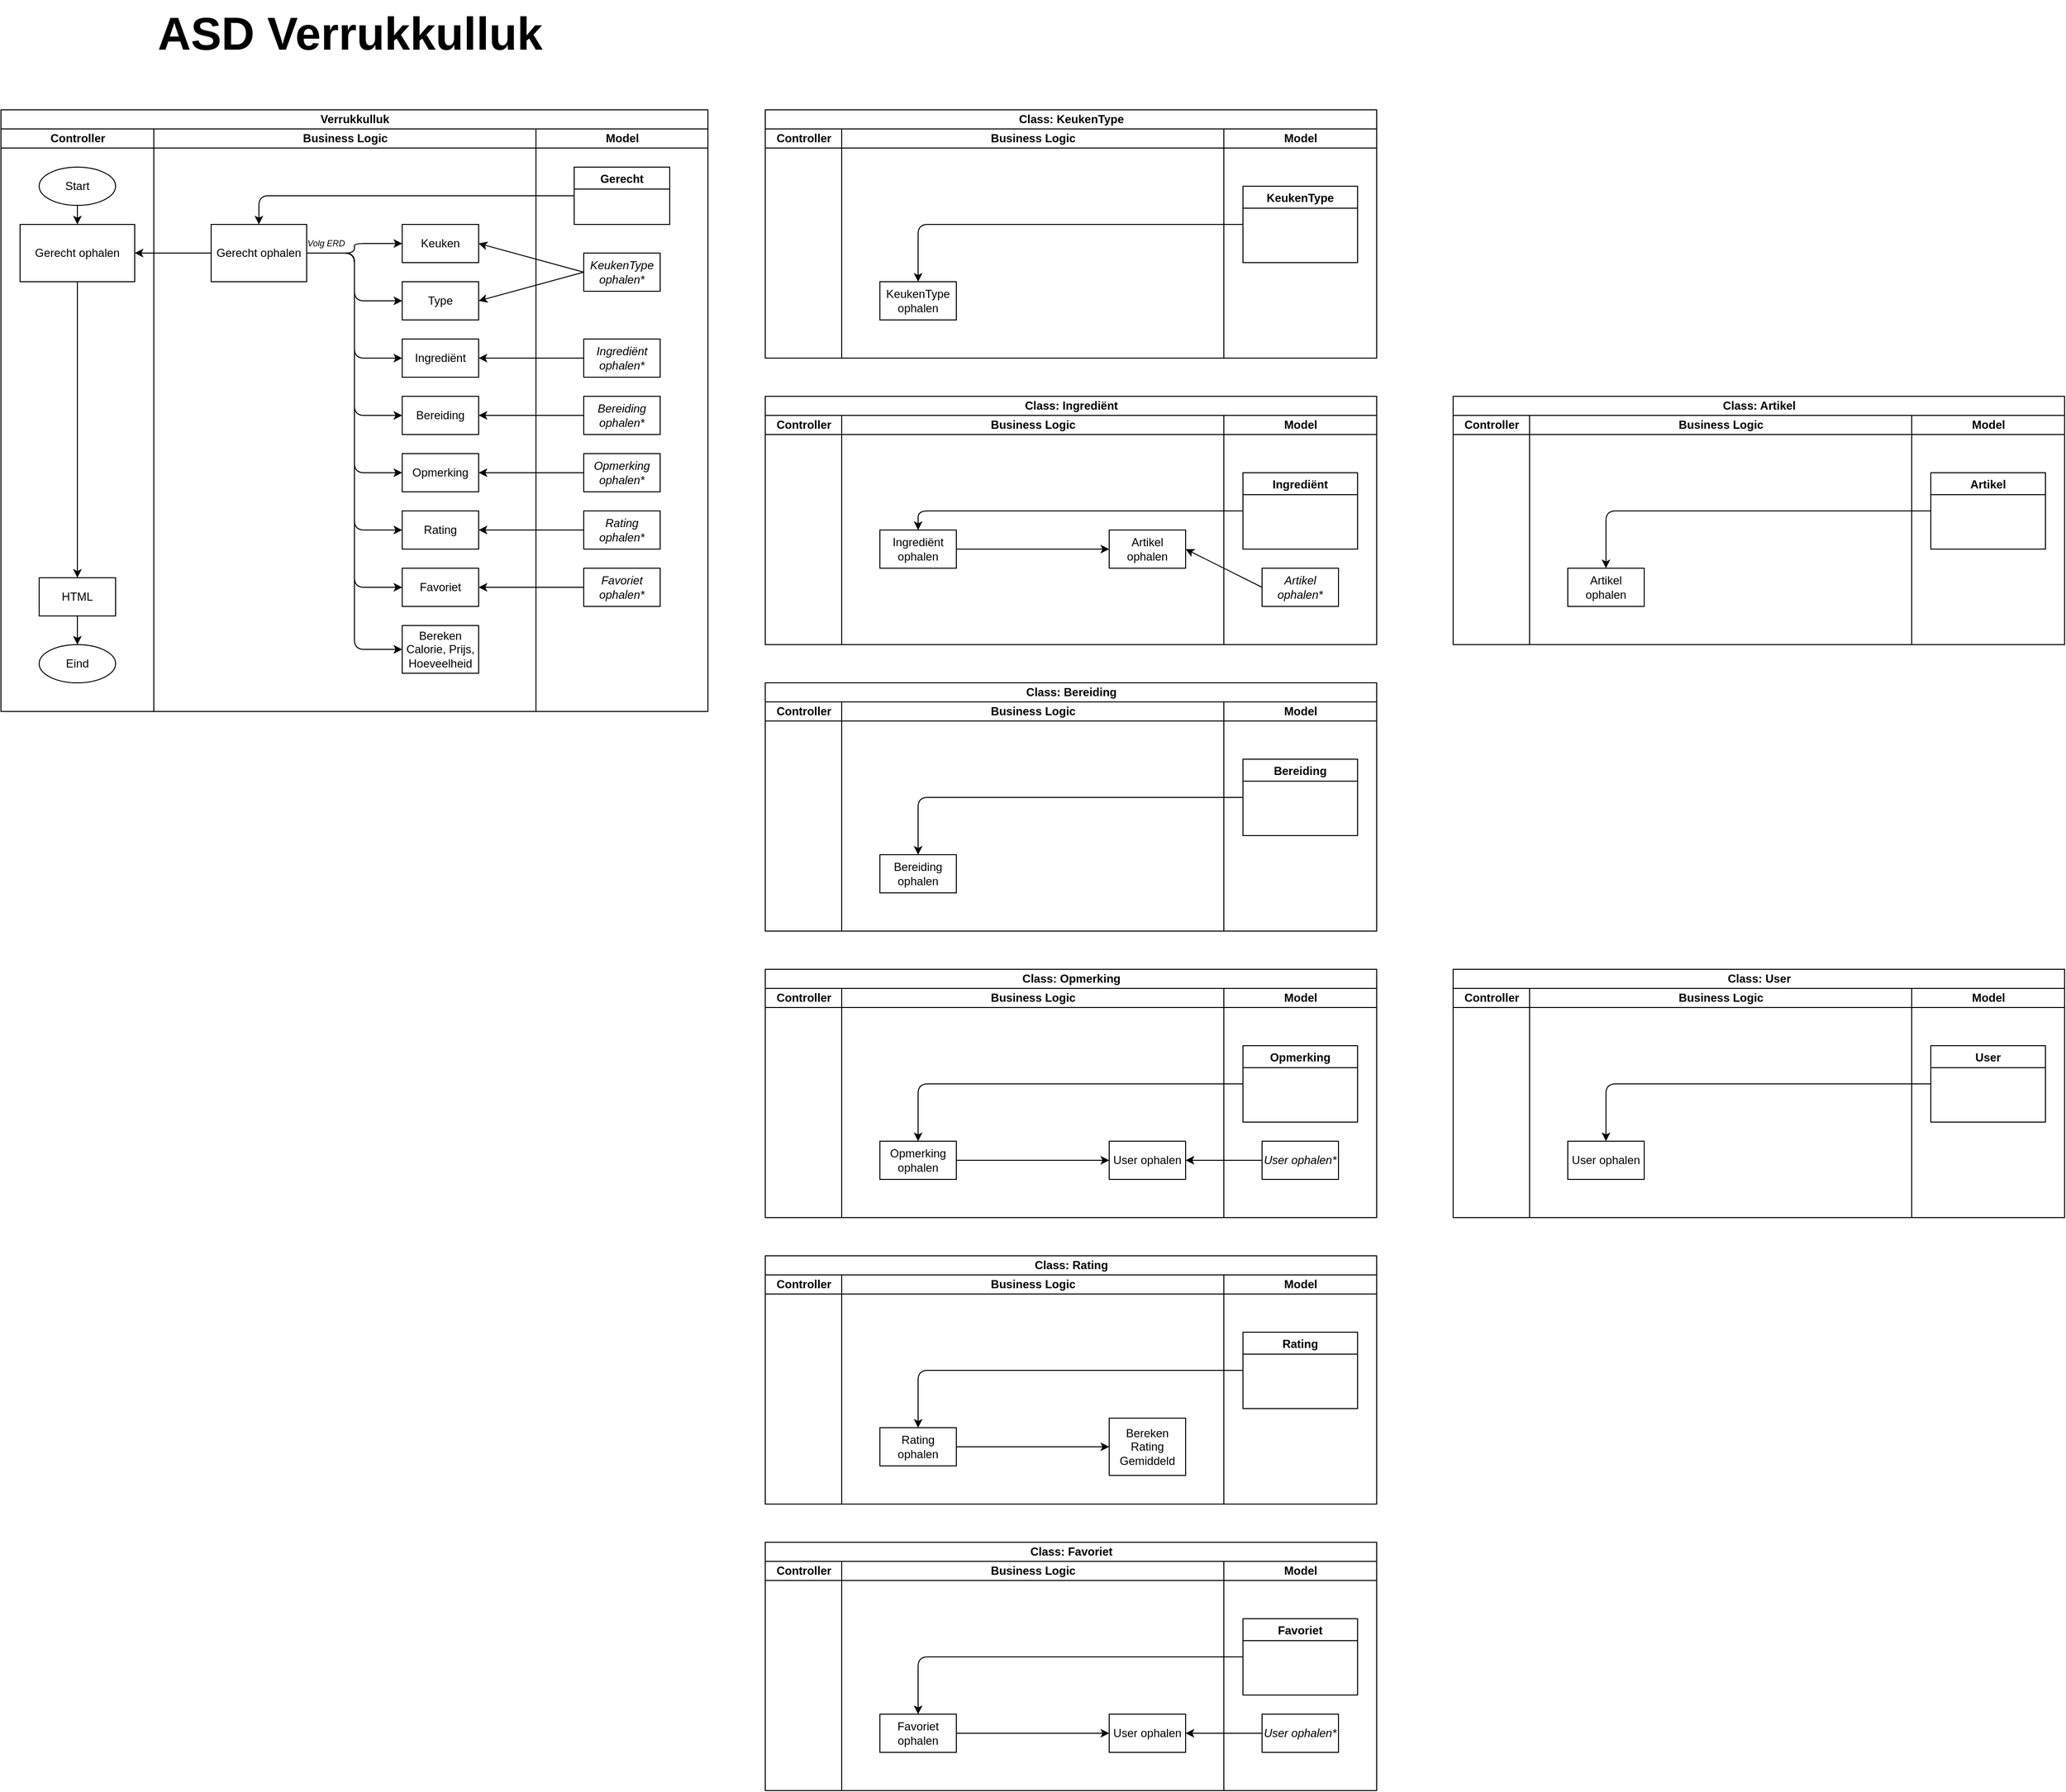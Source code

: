 <mxfile>
    <diagram id="C1HaNn75U5SkOPRPdA7B" name="Page-1">
        <mxGraphModel dx="-3933" dy="555" grid="1" gridSize="10" guides="1" tooltips="1" connect="1" arrows="1" fold="1" page="1" pageScale="1" pageWidth="1700" pageHeight="1100" math="0" shadow="0">
            <root>
                <mxCell id="0"/>
                <mxCell id="1" parent="0"/>
                <mxCell id="2" value="Verrukkulluk" style="swimlane;childLayout=stackLayout;resizeParent=1;resizeParentMax=0;startSize=20;html=1;" vertex="1" parent="1">
                    <mxGeometry x="5160" y="160" width="740" height="630" as="geometry"/>
                </mxCell>
                <mxCell id="3" value="Controller" style="swimlane;startSize=20;html=1;" vertex="1" parent="2">
                    <mxGeometry y="20" width="160" height="610" as="geometry">
                        <mxRectangle y="20" width="40" height="460" as="alternateBounds"/>
                    </mxGeometry>
                </mxCell>
                <mxCell id="4" style="edgeStyle=orthogonalEdgeStyle;html=1;exitX=0.5;exitY=1;exitDx=0;exitDy=0;entryX=0.5;entryY=0;entryDx=0;entryDy=0;" edge="1" parent="3" source="5" target="7">
                    <mxGeometry relative="1" as="geometry"/>
                </mxCell>
                <mxCell id="5" value="Start" style="ellipse;whiteSpace=wrap;html=1;" vertex="1" parent="3">
                    <mxGeometry x="40" y="40" width="80" height="40" as="geometry"/>
                </mxCell>
                <mxCell id="6" style="edgeStyle=orthogonalEdgeStyle;html=1;exitX=0.5;exitY=1;exitDx=0;exitDy=0;entryX=0.5;entryY=0;entryDx=0;entryDy=0;" edge="1" parent="3" source="7" target="9">
                    <mxGeometry relative="1" as="geometry"/>
                </mxCell>
                <mxCell id="7" value="Gerecht ophalen" style="rounded=0;whiteSpace=wrap;html=1;" vertex="1" parent="3">
                    <mxGeometry x="20" y="100" width="120" height="60" as="geometry"/>
                </mxCell>
                <mxCell id="8" style="edgeStyle=orthogonalEdgeStyle;html=1;exitX=0.5;exitY=1;exitDx=0;exitDy=0;entryX=0.5;entryY=0;entryDx=0;entryDy=0;" edge="1" parent="3" source="9" target="10">
                    <mxGeometry relative="1" as="geometry"/>
                </mxCell>
                <mxCell id="9" value="HTML" style="rounded=0;whiteSpace=wrap;html=1;" vertex="1" parent="3">
                    <mxGeometry x="40" y="470" width="80" height="40" as="geometry"/>
                </mxCell>
                <mxCell id="10" value="Eind" style="ellipse;whiteSpace=wrap;html=1;" vertex="1" parent="3">
                    <mxGeometry x="40" y="540" width="80" height="40" as="geometry"/>
                </mxCell>
                <mxCell id="11" value="Business Logic" style="swimlane;startSize=20;html=1;" vertex="1" parent="2">
                    <mxGeometry x="160" y="20" width="400" height="610" as="geometry"/>
                </mxCell>
                <mxCell id="26" style="edgeStyle=orthogonalEdgeStyle;html=1;exitX=1;exitY=0.5;exitDx=0;exitDy=0;entryX=0;entryY=0.5;entryDx=0;entryDy=0;" edge="1" parent="11" source="12" target="13">
                    <mxGeometry relative="1" as="geometry"/>
                </mxCell>
                <mxCell id="27" style="edgeStyle=orthogonalEdgeStyle;html=1;exitX=1;exitY=0.5;exitDx=0;exitDy=0;entryX=0;entryY=0.5;entryDx=0;entryDy=0;" edge="1" parent="11" source="12" target="14">
                    <mxGeometry relative="1" as="geometry"/>
                </mxCell>
                <mxCell id="28" style="edgeStyle=orthogonalEdgeStyle;html=1;exitX=1;exitY=0.5;exitDx=0;exitDy=0;entryX=0;entryY=0.5;entryDx=0;entryDy=0;" edge="1" parent="11" source="12" target="15">
                    <mxGeometry relative="1" as="geometry"/>
                </mxCell>
                <mxCell id="29" style="edgeStyle=orthogonalEdgeStyle;html=1;exitX=1;exitY=0.5;exitDx=0;exitDy=0;entryX=0;entryY=0.5;entryDx=0;entryDy=0;" edge="1" parent="11" source="12" target="16">
                    <mxGeometry relative="1" as="geometry"/>
                </mxCell>
                <mxCell id="30" style="edgeStyle=orthogonalEdgeStyle;html=1;exitX=1;exitY=0.5;exitDx=0;exitDy=0;entryX=0;entryY=0.5;entryDx=0;entryDy=0;" edge="1" parent="11" source="12" target="17">
                    <mxGeometry relative="1" as="geometry"/>
                </mxCell>
                <mxCell id="31" style="edgeStyle=orthogonalEdgeStyle;html=1;exitX=1;exitY=0.5;exitDx=0;exitDy=0;entryX=0;entryY=0.5;entryDx=0;entryDy=0;" edge="1" parent="11" source="12" target="18">
                    <mxGeometry relative="1" as="geometry"/>
                </mxCell>
                <mxCell id="32" style="edgeStyle=orthogonalEdgeStyle;html=1;entryX=0;entryY=0.5;entryDx=0;entryDy=0;startArrow=none;exitX=1;exitY=0.5;exitDx=0;exitDy=0;" edge="1" parent="11" source="12" target="19">
                    <mxGeometry relative="1" as="geometry">
                        <mxPoint x="180" y="160" as="sourcePoint"/>
                    </mxGeometry>
                </mxCell>
                <mxCell id="180" style="edgeStyle=orthogonalEdgeStyle;html=1;exitX=1;exitY=0.5;exitDx=0;exitDy=0;entryX=0;entryY=0.5;entryDx=0;entryDy=0;fontSize=9;" edge="1" parent="11" source="12" target="175">
                    <mxGeometry relative="1" as="geometry"/>
                </mxCell>
                <mxCell id="12" value="Gerecht ophalen" style="rounded=0;whiteSpace=wrap;html=1;" vertex="1" parent="11">
                    <mxGeometry x="60" y="100" width="100" height="60" as="geometry"/>
                </mxCell>
                <mxCell id="13" value="Keuken" style="rounded=0;whiteSpace=wrap;html=1;" vertex="1" parent="11">
                    <mxGeometry x="260" y="100" width="80" height="40" as="geometry"/>
                </mxCell>
                <mxCell id="14" value="Type" style="rounded=0;whiteSpace=wrap;html=1;" vertex="1" parent="11">
                    <mxGeometry x="260" y="160" width="80" height="40" as="geometry"/>
                </mxCell>
                <mxCell id="15" value="Ingrediënt" style="rounded=0;whiteSpace=wrap;html=1;" vertex="1" parent="11">
                    <mxGeometry x="260" y="220" width="80" height="40" as="geometry"/>
                </mxCell>
                <mxCell id="16" value="Bereiding" style="rounded=0;whiteSpace=wrap;html=1;" vertex="1" parent="11">
                    <mxGeometry x="260" y="280" width="80" height="40" as="geometry"/>
                </mxCell>
                <mxCell id="17" value="Opmerking" style="rounded=0;whiteSpace=wrap;html=1;" vertex="1" parent="11">
                    <mxGeometry x="260" y="340" width="80" height="40" as="geometry"/>
                </mxCell>
                <mxCell id="18" value="Rating" style="rounded=0;whiteSpace=wrap;html=1;" vertex="1" parent="11">
                    <mxGeometry x="260" y="400" width="80" height="40" as="geometry"/>
                </mxCell>
                <mxCell id="19" value="Favoriet" style="rounded=0;whiteSpace=wrap;html=1;" vertex="1" parent="11">
                    <mxGeometry x="260" y="460" width="80" height="40" as="geometry"/>
                </mxCell>
                <mxCell id="171" value="&lt;i&gt;Volg ERD&lt;/i&gt;" style="text;html=1;align=center;verticalAlign=middle;resizable=0;points=[];autosize=1;strokeColor=none;fillColor=none;fontSize=9;" vertex="1" parent="11">
                    <mxGeometry x="150" y="110" width="60" height="20" as="geometry"/>
                </mxCell>
                <mxCell id="175" value="Bereken Calorie, Prijs, Hoeveelheid" style="rounded=0;whiteSpace=wrap;html=1;" vertex="1" parent="11">
                    <mxGeometry x="260" y="520" width="80" height="50" as="geometry"/>
                </mxCell>
                <mxCell id="20" value="Model" style="swimlane;startSize=20;html=1;" vertex="1" parent="2">
                    <mxGeometry x="560" y="20" width="180" height="610" as="geometry"/>
                </mxCell>
                <mxCell id="33" value="&lt;i&gt;KeukenType&lt;br&gt;ophalen*&lt;/i&gt;" style="rounded=0;whiteSpace=wrap;html=1;" vertex="1" parent="20">
                    <mxGeometry x="50" y="130" width="80" height="40" as="geometry"/>
                </mxCell>
                <mxCell id="36" value="&lt;i&gt;Ingrediënt&lt;br&gt;ophalen*&lt;/i&gt;" style="rounded=0;whiteSpace=wrap;html=1;" vertex="1" parent="20">
                    <mxGeometry x="50" y="220" width="80" height="40" as="geometry"/>
                </mxCell>
                <mxCell id="37" value="&lt;i&gt;Bereiding&lt;br&gt;ophalen*&lt;/i&gt;" style="rounded=0;whiteSpace=wrap;html=1;" vertex="1" parent="20">
                    <mxGeometry x="50" y="280" width="80" height="40" as="geometry"/>
                </mxCell>
                <mxCell id="38" value="&lt;i&gt;Opmerking&lt;br&gt;ophalen*&lt;/i&gt;" style="rounded=0;whiteSpace=wrap;html=1;" vertex="1" parent="20">
                    <mxGeometry x="50" y="340" width="80" height="40" as="geometry"/>
                </mxCell>
                <mxCell id="39" value="&lt;i&gt;Rating&lt;br&gt;ophalen*&lt;/i&gt;" style="rounded=0;whiteSpace=wrap;html=1;" vertex="1" parent="20">
                    <mxGeometry x="50" y="400" width="80" height="40" as="geometry"/>
                </mxCell>
                <mxCell id="40" value="&lt;i&gt;Favoriet&lt;br&gt;ophalen*&lt;/i&gt;" style="rounded=0;whiteSpace=wrap;html=1;" vertex="1" parent="20">
                    <mxGeometry x="50" y="460" width="80" height="40" as="geometry"/>
                </mxCell>
                <mxCell id="166" value="Gerecht" style="swimlane;" vertex="1" parent="20">
                    <mxGeometry x="40" y="40" width="100" height="60" as="geometry"/>
                </mxCell>
                <mxCell id="21" style="edgeStyle=orthogonalEdgeStyle;html=1;exitX=0;exitY=0.5;exitDx=0;exitDy=0;entryX=1;entryY=0.5;entryDx=0;entryDy=0;" edge="1" parent="2" source="12" target="7">
                    <mxGeometry relative="1" as="geometry"/>
                </mxCell>
                <mxCell id="25" style="edgeStyle=orthogonalEdgeStyle;html=1;exitX=0;exitY=0.5;exitDx=0;exitDy=0;entryX=0.5;entryY=0;entryDx=0;entryDy=0;" edge="1" parent="2" source="166" target="12">
                    <mxGeometry relative="1" as="geometry">
                        <mxPoint x="600" y="80" as="sourcePoint"/>
                    </mxGeometry>
                </mxCell>
                <mxCell id="34" style="html=1;exitX=0;exitY=0.5;exitDx=0;exitDy=0;entryX=1;entryY=0.5;entryDx=0;entryDy=0;" edge="1" parent="2" source="33" target="13">
                    <mxGeometry relative="1" as="geometry"/>
                </mxCell>
                <mxCell id="35" style="html=1;exitX=0;exitY=0.5;exitDx=0;exitDy=0;entryX=1;entryY=0.5;entryDx=0;entryDy=0;" edge="1" parent="2" source="33" target="14">
                    <mxGeometry relative="1" as="geometry"/>
                </mxCell>
                <mxCell id="41" style="edgeStyle=orthogonalEdgeStyle;html=1;exitX=0;exitY=0.5;exitDx=0;exitDy=0;entryX=1;entryY=0.5;entryDx=0;entryDy=0;" edge="1" parent="2" source="36" target="15">
                    <mxGeometry relative="1" as="geometry"/>
                </mxCell>
                <mxCell id="43" style="edgeStyle=orthogonalEdgeStyle;html=1;exitX=0;exitY=0.5;exitDx=0;exitDy=0;entryX=1;entryY=0.5;entryDx=0;entryDy=0;" edge="1" parent="2" source="37" target="16">
                    <mxGeometry relative="1" as="geometry"/>
                </mxCell>
                <mxCell id="44" style="edgeStyle=orthogonalEdgeStyle;html=1;exitX=0;exitY=0.5;exitDx=0;exitDy=0;entryX=1;entryY=0.5;entryDx=0;entryDy=0;" edge="1" parent="2" source="38" target="17">
                    <mxGeometry relative="1" as="geometry"/>
                </mxCell>
                <mxCell id="45" style="edgeStyle=orthogonalEdgeStyle;html=1;exitX=0;exitY=0.5;exitDx=0;exitDy=0;entryX=1;entryY=0.5;entryDx=0;entryDy=0;" edge="1" parent="2" source="39" target="18">
                    <mxGeometry relative="1" as="geometry"/>
                </mxCell>
                <mxCell id="46" style="edgeStyle=orthogonalEdgeStyle;html=1;exitX=0;exitY=0.5;exitDx=0;exitDy=0;entryX=1;entryY=0.5;entryDx=0;entryDy=0;" edge="1" parent="2" source="40" target="19">
                    <mxGeometry relative="1" as="geometry"/>
                </mxCell>
                <mxCell id="47" value="Class: KeukenType" style="swimlane;childLayout=stackLayout;resizeParent=1;resizeParentMax=0;startSize=20;html=1;" vertex="1" parent="1">
                    <mxGeometry x="5960" y="160" width="640" height="260" as="geometry"/>
                </mxCell>
                <mxCell id="48" value="Controller" style="swimlane;startSize=20;html=1;" vertex="1" parent="47">
                    <mxGeometry y="20" width="80" height="240" as="geometry">
                        <mxRectangle y="20" width="40" height="460" as="alternateBounds"/>
                    </mxGeometry>
                </mxCell>
                <mxCell id="56" value="Business Logic" style="swimlane;startSize=20;html=1;" vertex="1" parent="47">
                    <mxGeometry x="80" y="20" width="400" height="240" as="geometry"/>
                </mxCell>
                <mxCell id="91" value="KeukenType ophalen" style="rounded=0;whiteSpace=wrap;html=1;" vertex="1" parent="56">
                    <mxGeometry x="40" y="160" width="80" height="40" as="geometry"/>
                </mxCell>
                <mxCell id="72" value="Model" style="swimlane;startSize=20;html=1;" vertex="1" parent="47">
                    <mxGeometry x="480" y="20" width="160" height="240" as="geometry"/>
                </mxCell>
                <mxCell id="90" value="KeukenType" style="swimlane;" vertex="1" parent="72">
                    <mxGeometry x="20" y="60" width="120" height="80" as="geometry"/>
                </mxCell>
                <mxCell id="92" style="edgeStyle=orthogonalEdgeStyle;html=1;exitX=0;exitY=0.5;exitDx=0;exitDy=0;entryX=0.5;entryY=0;entryDx=0;entryDy=0;" edge="1" parent="47" source="90" target="91">
                    <mxGeometry relative="1" as="geometry"/>
                </mxCell>
                <mxCell id="93" value="Class: Ingrediënt" style="swimlane;childLayout=stackLayout;resizeParent=1;resizeParentMax=0;startSize=20;html=1;" vertex="1" parent="1">
                    <mxGeometry x="5960" y="460" width="640" height="260" as="geometry"/>
                </mxCell>
                <mxCell id="94" value="Controller" style="swimlane;startSize=20;html=1;" vertex="1" parent="93">
                    <mxGeometry y="20" width="80" height="240" as="geometry">
                        <mxRectangle y="20" width="40" height="460" as="alternateBounds"/>
                    </mxGeometry>
                </mxCell>
                <mxCell id="95" value="Business Logic" style="swimlane;startSize=20;html=1;" vertex="1" parent="93">
                    <mxGeometry x="80" y="20" width="400" height="240" as="geometry"/>
                </mxCell>
                <mxCell id="102" style="html=1;exitX=1;exitY=0.5;exitDx=0;exitDy=0;entryX=0;entryY=0.5;entryDx=0;entryDy=0;" edge="1" parent="95" source="96" target="101">
                    <mxGeometry relative="1" as="geometry"/>
                </mxCell>
                <mxCell id="96" value="Ingrediënt&lt;br&gt;ophalen" style="rounded=0;whiteSpace=wrap;html=1;" vertex="1" parent="95">
                    <mxGeometry x="40" y="120" width="80" height="40" as="geometry"/>
                </mxCell>
                <mxCell id="101" value="Artikel ophalen" style="rounded=0;whiteSpace=wrap;html=1;" vertex="1" parent="95">
                    <mxGeometry x="280" y="120" width="80" height="40" as="geometry"/>
                </mxCell>
                <mxCell id="97" value="Model" style="swimlane;startSize=20;html=1;" vertex="1" parent="93">
                    <mxGeometry x="480" y="20" width="160" height="240" as="geometry"/>
                </mxCell>
                <mxCell id="98" value="Ingrediënt" style="swimlane;startSize=23;" vertex="1" parent="97">
                    <mxGeometry x="20" y="60" width="120" height="80" as="geometry"/>
                </mxCell>
                <mxCell id="100" value="&lt;i style=&quot;&quot;&gt;Artikel ophalen*&lt;/i&gt;" style="rounded=0;whiteSpace=wrap;html=1;" vertex="1" parent="97">
                    <mxGeometry x="40" y="160" width="80" height="40" as="geometry"/>
                </mxCell>
                <mxCell id="99" style="edgeStyle=orthogonalEdgeStyle;html=1;exitX=0;exitY=0.5;exitDx=0;exitDy=0;entryX=0.5;entryY=0;entryDx=0;entryDy=0;" edge="1" parent="93" source="98" target="96">
                    <mxGeometry relative="1" as="geometry"/>
                </mxCell>
                <mxCell id="103" style="html=1;exitX=0;exitY=0.5;exitDx=0;exitDy=0;entryX=1;entryY=0.5;entryDx=0;entryDy=0;" edge="1" parent="93" source="100" target="101">
                    <mxGeometry relative="1" as="geometry"/>
                </mxCell>
                <mxCell id="104" value="Class: Artikel" style="swimlane;childLayout=stackLayout;resizeParent=1;resizeParentMax=0;startSize=20;html=1;" vertex="1" parent="1">
                    <mxGeometry x="6680" y="460" width="640" height="260" as="geometry"/>
                </mxCell>
                <mxCell id="105" value="Controller" style="swimlane;startSize=20;html=1;" vertex="1" parent="104">
                    <mxGeometry y="20" width="80" height="240" as="geometry">
                        <mxRectangle y="20" width="40" height="460" as="alternateBounds"/>
                    </mxGeometry>
                </mxCell>
                <mxCell id="106" value="Business Logic" style="swimlane;startSize=20;html=1;" vertex="1" parent="104">
                    <mxGeometry x="80" y="20" width="400" height="240" as="geometry"/>
                </mxCell>
                <mxCell id="108" value="Artikel&lt;br&gt;ophalen" style="rounded=0;whiteSpace=wrap;html=1;" vertex="1" parent="106">
                    <mxGeometry x="40" y="160" width="80" height="40" as="geometry"/>
                </mxCell>
                <mxCell id="110" value="Model" style="swimlane;startSize=20;html=1;" vertex="1" parent="104">
                    <mxGeometry x="480" y="20" width="160" height="240" as="geometry"/>
                </mxCell>
                <mxCell id="111" value="Artikel" style="swimlane;startSize=23;" vertex="1" parent="110">
                    <mxGeometry x="20" y="60" width="120" height="80" as="geometry"/>
                </mxCell>
                <mxCell id="113" style="edgeStyle=orthogonalEdgeStyle;html=1;exitX=0;exitY=0.5;exitDx=0;exitDy=0;entryX=0.5;entryY=0;entryDx=0;entryDy=0;" edge="1" parent="104" source="111" target="108">
                    <mxGeometry relative="1" as="geometry"/>
                </mxCell>
                <mxCell id="115" value="Class: Bereiding" style="swimlane;childLayout=stackLayout;resizeParent=1;resizeParentMax=0;startSize=20;html=1;" vertex="1" parent="1">
                    <mxGeometry x="5960" y="760" width="640" height="260" as="geometry"/>
                </mxCell>
                <mxCell id="116" value="Controller" style="swimlane;startSize=20;html=1;" vertex="1" parent="115">
                    <mxGeometry y="20" width="80" height="240" as="geometry">
                        <mxRectangle y="20" width="40" height="460" as="alternateBounds"/>
                    </mxGeometry>
                </mxCell>
                <mxCell id="117" value="Business Logic" style="swimlane;startSize=20;html=1;" vertex="1" parent="115">
                    <mxGeometry x="80" y="20" width="400" height="240" as="geometry"/>
                </mxCell>
                <mxCell id="118" value="Bereiding&lt;br&gt;ophalen" style="rounded=0;whiteSpace=wrap;html=1;" vertex="1" parent="117">
                    <mxGeometry x="40" y="160" width="80" height="40" as="geometry"/>
                </mxCell>
                <mxCell id="119" value="Model" style="swimlane;startSize=20;html=1;" vertex="1" parent="115">
                    <mxGeometry x="480" y="20" width="160" height="240" as="geometry"/>
                </mxCell>
                <mxCell id="120" value="Bereiding" style="swimlane;startSize=23;" vertex="1" parent="119">
                    <mxGeometry x="20" y="60" width="120" height="80" as="geometry"/>
                </mxCell>
                <mxCell id="121" style="edgeStyle=orthogonalEdgeStyle;html=1;exitX=0;exitY=0.5;exitDx=0;exitDy=0;entryX=0.5;entryY=0;entryDx=0;entryDy=0;" edge="1" parent="115" source="120" target="118">
                    <mxGeometry relative="1" as="geometry"/>
                </mxCell>
                <mxCell id="123" value="Class: Opmerking" style="swimlane;childLayout=stackLayout;resizeParent=1;resizeParentMax=0;startSize=20;html=1;" vertex="1" parent="1">
                    <mxGeometry x="5960" y="1060" width="640" height="260" as="geometry"/>
                </mxCell>
                <mxCell id="124" value="Controller" style="swimlane;startSize=20;html=1;" vertex="1" parent="123">
                    <mxGeometry y="20" width="80" height="240" as="geometry">
                        <mxRectangle y="20" width="40" height="460" as="alternateBounds"/>
                    </mxGeometry>
                </mxCell>
                <mxCell id="125" value="Business Logic" style="swimlane;startSize=20;html=1;" vertex="1" parent="123">
                    <mxGeometry x="80" y="20" width="400" height="240" as="geometry"/>
                </mxCell>
                <mxCell id="126" style="edgeStyle=orthogonalEdgeStyle;html=1;exitX=1;exitY=0.5;exitDx=0;exitDy=0;entryX=0;entryY=0.5;entryDx=0;entryDy=0;" edge="1" parent="125" source="127" target="128">
                    <mxGeometry relative="1" as="geometry"/>
                </mxCell>
                <mxCell id="127" value="Opmerking&lt;br&gt;ophalen" style="rounded=0;whiteSpace=wrap;html=1;" vertex="1" parent="125">
                    <mxGeometry x="40" y="160" width="80" height="40" as="geometry"/>
                </mxCell>
                <mxCell id="128" value="User ophalen" style="rounded=0;whiteSpace=wrap;html=1;" vertex="1" parent="125">
                    <mxGeometry x="280" y="160" width="80" height="40" as="geometry"/>
                </mxCell>
                <mxCell id="129" value="Model" style="swimlane;startSize=20;html=1;" vertex="1" parent="123">
                    <mxGeometry x="480" y="20" width="160" height="240" as="geometry"/>
                </mxCell>
                <mxCell id="130" value="Opmerking" style="swimlane;startSize=23;" vertex="1" parent="129">
                    <mxGeometry x="20" y="60" width="120" height="80" as="geometry"/>
                </mxCell>
                <mxCell id="131" value="&lt;i style=&quot;&quot;&gt;User ophalen*&lt;/i&gt;" style="rounded=0;whiteSpace=wrap;html=1;" vertex="1" parent="129">
                    <mxGeometry x="40" y="160" width="80" height="40" as="geometry"/>
                </mxCell>
                <mxCell id="132" style="edgeStyle=orthogonalEdgeStyle;html=1;exitX=0;exitY=0.5;exitDx=0;exitDy=0;entryX=0.5;entryY=0;entryDx=0;entryDy=0;" edge="1" parent="123" source="130" target="127">
                    <mxGeometry relative="1" as="geometry"/>
                </mxCell>
                <mxCell id="133" style="edgeStyle=orthogonalEdgeStyle;html=1;exitX=0;exitY=0.5;exitDx=0;exitDy=0;entryX=1;entryY=0.5;entryDx=0;entryDy=0;" edge="1" parent="123" source="131" target="128">
                    <mxGeometry relative="1" as="geometry"/>
                </mxCell>
                <mxCell id="134" value="Class: Favoriet" style="swimlane;childLayout=stackLayout;resizeParent=1;resizeParentMax=0;startSize=20;html=1;" vertex="1" parent="1">
                    <mxGeometry x="5960" y="1660" width="640" height="260" as="geometry"/>
                </mxCell>
                <mxCell id="135" value="Controller" style="swimlane;startSize=20;html=1;" vertex="1" parent="134">
                    <mxGeometry y="20" width="80" height="240" as="geometry">
                        <mxRectangle y="20" width="40" height="460" as="alternateBounds"/>
                    </mxGeometry>
                </mxCell>
                <mxCell id="136" value="Business Logic" style="swimlane;startSize=20;html=1;" vertex="1" parent="134">
                    <mxGeometry x="80" y="20" width="400" height="240" as="geometry"/>
                </mxCell>
                <mxCell id="137" style="edgeStyle=orthogonalEdgeStyle;html=1;exitX=1;exitY=0.5;exitDx=0;exitDy=0;entryX=0;entryY=0.5;entryDx=0;entryDy=0;" edge="1" parent="136" source="138" target="139">
                    <mxGeometry relative="1" as="geometry"/>
                </mxCell>
                <mxCell id="138" value="Favoriet&lt;br&gt;ophalen" style="rounded=0;whiteSpace=wrap;html=1;" vertex="1" parent="136">
                    <mxGeometry x="40" y="160" width="80" height="40" as="geometry"/>
                </mxCell>
                <mxCell id="139" value="User ophalen" style="rounded=0;whiteSpace=wrap;html=1;" vertex="1" parent="136">
                    <mxGeometry x="280" y="160" width="80" height="40" as="geometry"/>
                </mxCell>
                <mxCell id="140" value="Model" style="swimlane;startSize=20;html=1;" vertex="1" parent="134">
                    <mxGeometry x="480" y="20" width="160" height="240" as="geometry"/>
                </mxCell>
                <mxCell id="141" value="Favoriet" style="swimlane;startSize=23;" vertex="1" parent="140">
                    <mxGeometry x="20" y="60" width="120" height="80" as="geometry"/>
                </mxCell>
                <mxCell id="142" value="&lt;i style=&quot;&quot;&gt;User ophalen*&lt;/i&gt;" style="rounded=0;whiteSpace=wrap;html=1;" vertex="1" parent="140">
                    <mxGeometry x="40" y="160" width="80" height="40" as="geometry"/>
                </mxCell>
                <mxCell id="143" style="edgeStyle=orthogonalEdgeStyle;html=1;exitX=0;exitY=0.5;exitDx=0;exitDy=0;entryX=0.5;entryY=0;entryDx=0;entryDy=0;" edge="1" parent="134" source="141" target="138">
                    <mxGeometry relative="1" as="geometry"/>
                </mxCell>
                <mxCell id="144" style="edgeStyle=orthogonalEdgeStyle;html=1;exitX=0;exitY=0.5;exitDx=0;exitDy=0;entryX=1;entryY=0.5;entryDx=0;entryDy=0;" edge="1" parent="134" source="142" target="139">
                    <mxGeometry relative="1" as="geometry"/>
                </mxCell>
                <mxCell id="152" value="Class: Rating" style="swimlane;childLayout=stackLayout;resizeParent=1;resizeParentMax=0;startSize=20;html=1;" vertex="1" parent="1">
                    <mxGeometry x="5960" y="1360" width="640" height="260" as="geometry"/>
                </mxCell>
                <mxCell id="153" value="Controller" style="swimlane;startSize=20;html=1;" vertex="1" parent="152">
                    <mxGeometry y="20" width="80" height="240" as="geometry">
                        <mxRectangle y="20" width="40" height="460" as="alternateBounds"/>
                    </mxGeometry>
                </mxCell>
                <mxCell id="154" value="Business Logic" style="swimlane;startSize=20;html=1;" vertex="1" parent="152">
                    <mxGeometry x="80" y="20" width="400" height="240" as="geometry"/>
                </mxCell>
                <mxCell id="174" style="edgeStyle=none;html=1;exitX=1;exitY=0.5;exitDx=0;exitDy=0;entryX=0;entryY=0.5;entryDx=0;entryDy=0;fontSize=9;" edge="1" parent="154" source="155" target="173">
                    <mxGeometry relative="1" as="geometry"/>
                </mxCell>
                <mxCell id="155" value="Rating&lt;br&gt;ophalen" style="rounded=0;whiteSpace=wrap;html=1;" vertex="1" parent="154">
                    <mxGeometry x="40" y="160" width="80" height="40" as="geometry"/>
                </mxCell>
                <mxCell id="173" value="Bereken Rating Gemiddeld" style="rounded=0;whiteSpace=wrap;html=1;" vertex="1" parent="154">
                    <mxGeometry x="280" y="150" width="80" height="60" as="geometry"/>
                </mxCell>
                <mxCell id="156" value="Model" style="swimlane;startSize=20;html=1;" vertex="1" parent="152">
                    <mxGeometry x="480" y="20" width="160" height="240" as="geometry"/>
                </mxCell>
                <mxCell id="157" value="Rating" style="swimlane;startSize=23;" vertex="1" parent="156">
                    <mxGeometry x="20" y="60" width="120" height="80" as="geometry"/>
                </mxCell>
                <mxCell id="158" style="edgeStyle=orthogonalEdgeStyle;html=1;exitX=0;exitY=0.5;exitDx=0;exitDy=0;entryX=0.5;entryY=0;entryDx=0;entryDy=0;" edge="1" parent="152" source="157" target="155">
                    <mxGeometry relative="1" as="geometry"/>
                </mxCell>
                <mxCell id="159" value="Class: User" style="swimlane;childLayout=stackLayout;resizeParent=1;resizeParentMax=0;startSize=20;html=1;" vertex="1" parent="1">
                    <mxGeometry x="6680" y="1060" width="640" height="260" as="geometry"/>
                </mxCell>
                <mxCell id="160" value="Controller" style="swimlane;startSize=20;html=1;" vertex="1" parent="159">
                    <mxGeometry y="20" width="80" height="240" as="geometry">
                        <mxRectangle y="20" width="40" height="460" as="alternateBounds"/>
                    </mxGeometry>
                </mxCell>
                <mxCell id="161" value="Business Logic" style="swimlane;startSize=20;html=1;" vertex="1" parent="159">
                    <mxGeometry x="80" y="20" width="400" height="240" as="geometry"/>
                </mxCell>
                <mxCell id="162" value="User&amp;nbsp;ophalen" style="rounded=0;whiteSpace=wrap;html=1;" vertex="1" parent="161">
                    <mxGeometry x="40" y="160" width="80" height="40" as="geometry"/>
                </mxCell>
                <mxCell id="163" value="Model" style="swimlane;startSize=20;html=1;" vertex="1" parent="159">
                    <mxGeometry x="480" y="20" width="160" height="240" as="geometry"/>
                </mxCell>
                <mxCell id="164" value="User" style="swimlane;startSize=23;" vertex="1" parent="163">
                    <mxGeometry x="20" y="60" width="120" height="80" as="geometry"/>
                </mxCell>
                <mxCell id="165" style="edgeStyle=orthogonalEdgeStyle;html=1;exitX=0;exitY=0.5;exitDx=0;exitDy=0;entryX=0.5;entryY=0;entryDx=0;entryDy=0;" edge="1" parent="159" source="164" target="162">
                    <mxGeometry relative="1" as="geometry"/>
                </mxCell>
                <mxCell id="167" value="&lt;font style=&quot;font-size: 48px;&quot;&gt;&lt;b&gt;ASD Verrukkulluk&lt;/b&gt;&lt;/font&gt;" style="text;html=1;align=center;verticalAlign=middle;resizable=0;points=[];autosize=1;strokeColor=none;fillColor=none;" vertex="1" parent="1">
                    <mxGeometry x="5310" y="45" width="430" height="70" as="geometry"/>
                </mxCell>
            </root>
        </mxGraphModel>
    </diagram>
</mxfile>